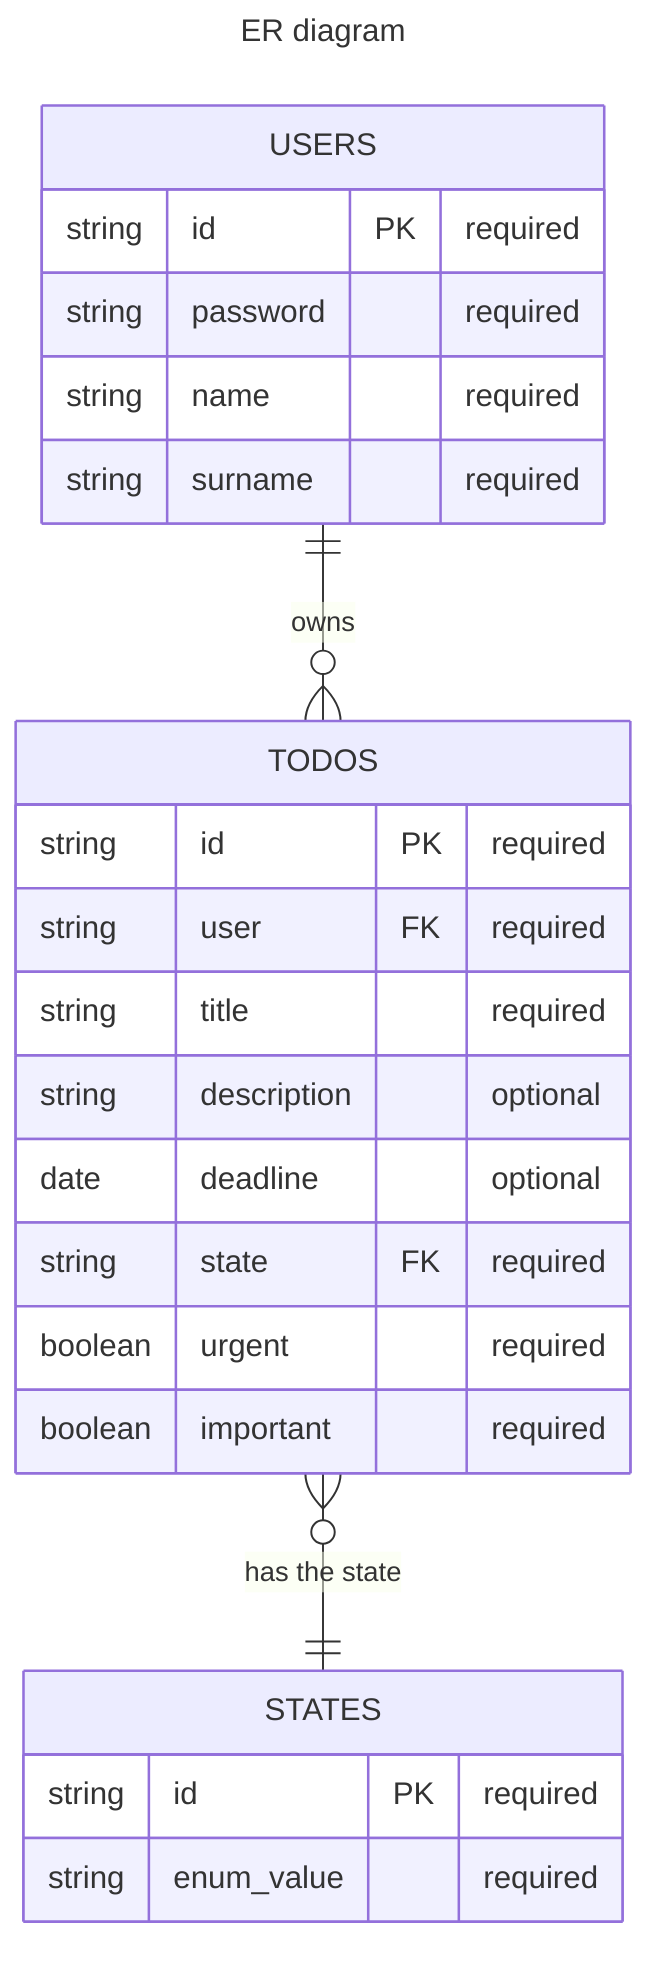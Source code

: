 ---
title: ER diagram
---
erDiagram
    TODOS {
        string id PK "required"
        string user FK "required"
        string title "required"
        string description "optional"
        date deadline "optional"
        string state FK "required"
        boolean urgent "required"
        boolean important "required"
    }
    USERS ||--o{ TODOS : owns
    USERS {
        string id PK "required"
        string password "required"
        string name "required"
        string surname "required"
    }
    TODOS }o--|| STATES : "has the state"
    STATES {
        string id PK "required"
        string enum_value "required"
    }
